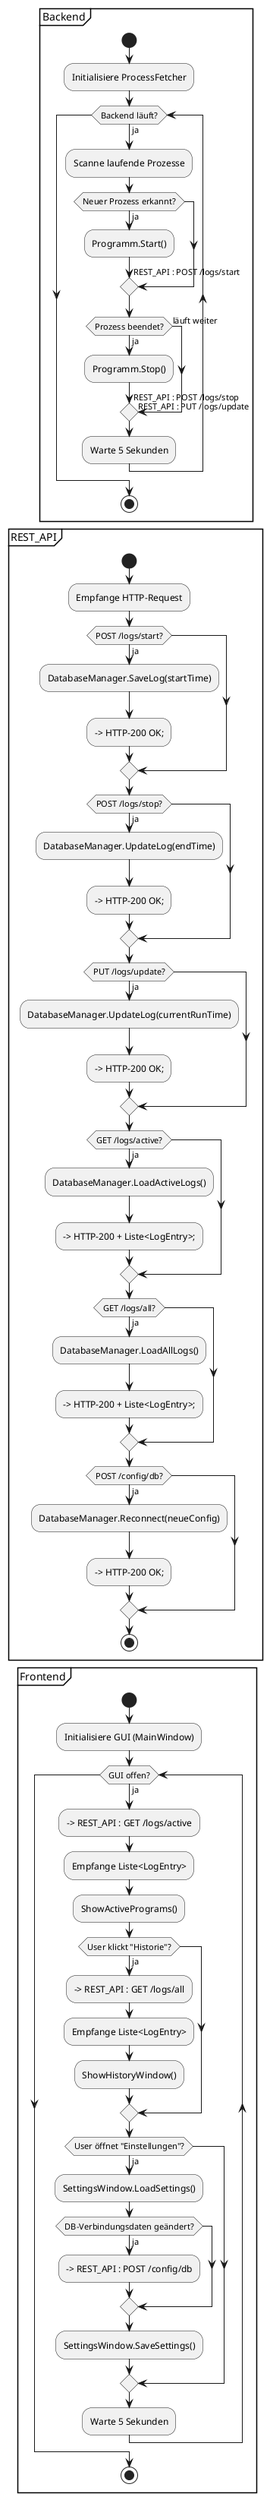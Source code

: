 @startuml test
'-----------------------------------
' Backend (C# ProcessFetcher)
'-----------------------------------
partition Backend {
  start
  :Initialisiere ProcessFetcher;
  while (Backend läuft?) is (ja)
    :Scanne laufende Prozesse;
    
    if (Neuer Prozess erkannt?) then (ja)
      :Programm.Start();
      -> REST_API : POST /logs/start;
    endif

    if (Prozess beendet?) then (ja)
      :Programm.Stop();
      -> REST_API : POST /logs/stop;
    else (läuft weiter)
      -> REST_API : PUT /logs/update; 
    endif

    :Warte 5 Sekunden;
  endwhile
  stop
}

'-----------------------------------
' REST API (DB‑Schicht)
'-----------------------------------
partition "REST_API" {
  start
  :Empfange HTTP-Request;
  if (POST /logs/start?) then (ja)
    :DatabaseManager.SaveLog(startTime);
    --> HTTP-200 OK;
  endif

  if (POST /logs/stop?) then (ja)
    :DatabaseManager.UpdateLog(endTime);
    --> HTTP-200 OK;
  endif

  if (PUT /logs/update?) then (ja)
    :DatabaseManager.UpdateLog(currentRunTime);
    --> HTTP-200 OK;
  endif

  if (GET /logs/active?) then (ja)
    :DatabaseManager.LoadActiveLogs();
    --> HTTP-200 + Liste<LogEntry>;
  endif

  if (GET /logs/all?) then (ja)
    :DatabaseManager.LoadAllLogs();
    --> HTTP-200 + Liste<LogEntry>;
  endif

  if (POST /config/db?) then (ja)
    :DatabaseManager.Reconnect(neueConfig);
    --> HTTP-200 OK;
  endif
  stop
}

'-----------------------------------
' Frontend (WPF-GUI)
'-----------------------------------
partition Frontend {
  start
  :Initialisiere GUI (MainWindow);
  while (GUI offen?) is (ja)
    :-> REST_API : GET /logs/active;
    :Empfange Liste<LogEntry>;
    :ShowActivePrograms();

    if (User klickt "Historie"?) then (ja)
      :-> REST_API : GET /logs/all;
      :Empfange Liste<LogEntry>;
      :ShowHistoryWindow();
    endif

    if (User öffnet "Einstellungen"?) then (ja)
      :SettingsWindow.LoadSettings();
      if (DB-Verbindungsdaten geändert?) then (ja)
        :-> REST_API : POST /config/db;
      endif
      :SettingsWindow.SaveSettings();
    endif

    :Warte 5 Sekunden;
  endwhile
  stop
}
@enduml
